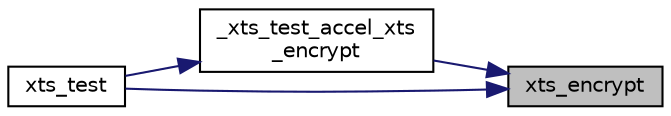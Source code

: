 digraph "xts_encrypt"
{
 // LATEX_PDF_SIZE
  edge [fontname="Helvetica",fontsize="10",labelfontname="Helvetica",labelfontsize="10"];
  node [fontname="Helvetica",fontsize="10",shape=record];
  rankdir="RL";
  Node11 [label="xts_encrypt",height=0.2,width=0.4,color="black", fillcolor="grey75", style="filled", fontcolor="black",tooltip="XTS Encryption."];
  Node11 -> Node12 [dir="back",color="midnightblue",fontsize="10",style="solid",fontname="Helvetica"];
  Node12 [label="_xts_test_accel_xts\l_encrypt",height=0.2,width=0.4,color="black", fillcolor="white", style="filled",URL="$xts__test_8c.html#a097b3a9b119f5ee53122c2552ef9d70e",tooltip=" "];
  Node12 -> Node13 [dir="back",color="midnightblue",fontsize="10",style="solid",fontname="Helvetica"];
  Node13 [label="xts_test",height=0.2,width=0.4,color="black", fillcolor="white", style="filled",URL="$xts__test_8c.html#a8e893dde81f654451ba645d3a162dc24",tooltip="Source donated by Elliptic Semiconductor Inc (www.ellipticsemi.com) to the LibTom Projects."];
  Node11 -> Node13 [dir="back",color="midnightblue",fontsize="10",style="solid",fontname="Helvetica"];
}
